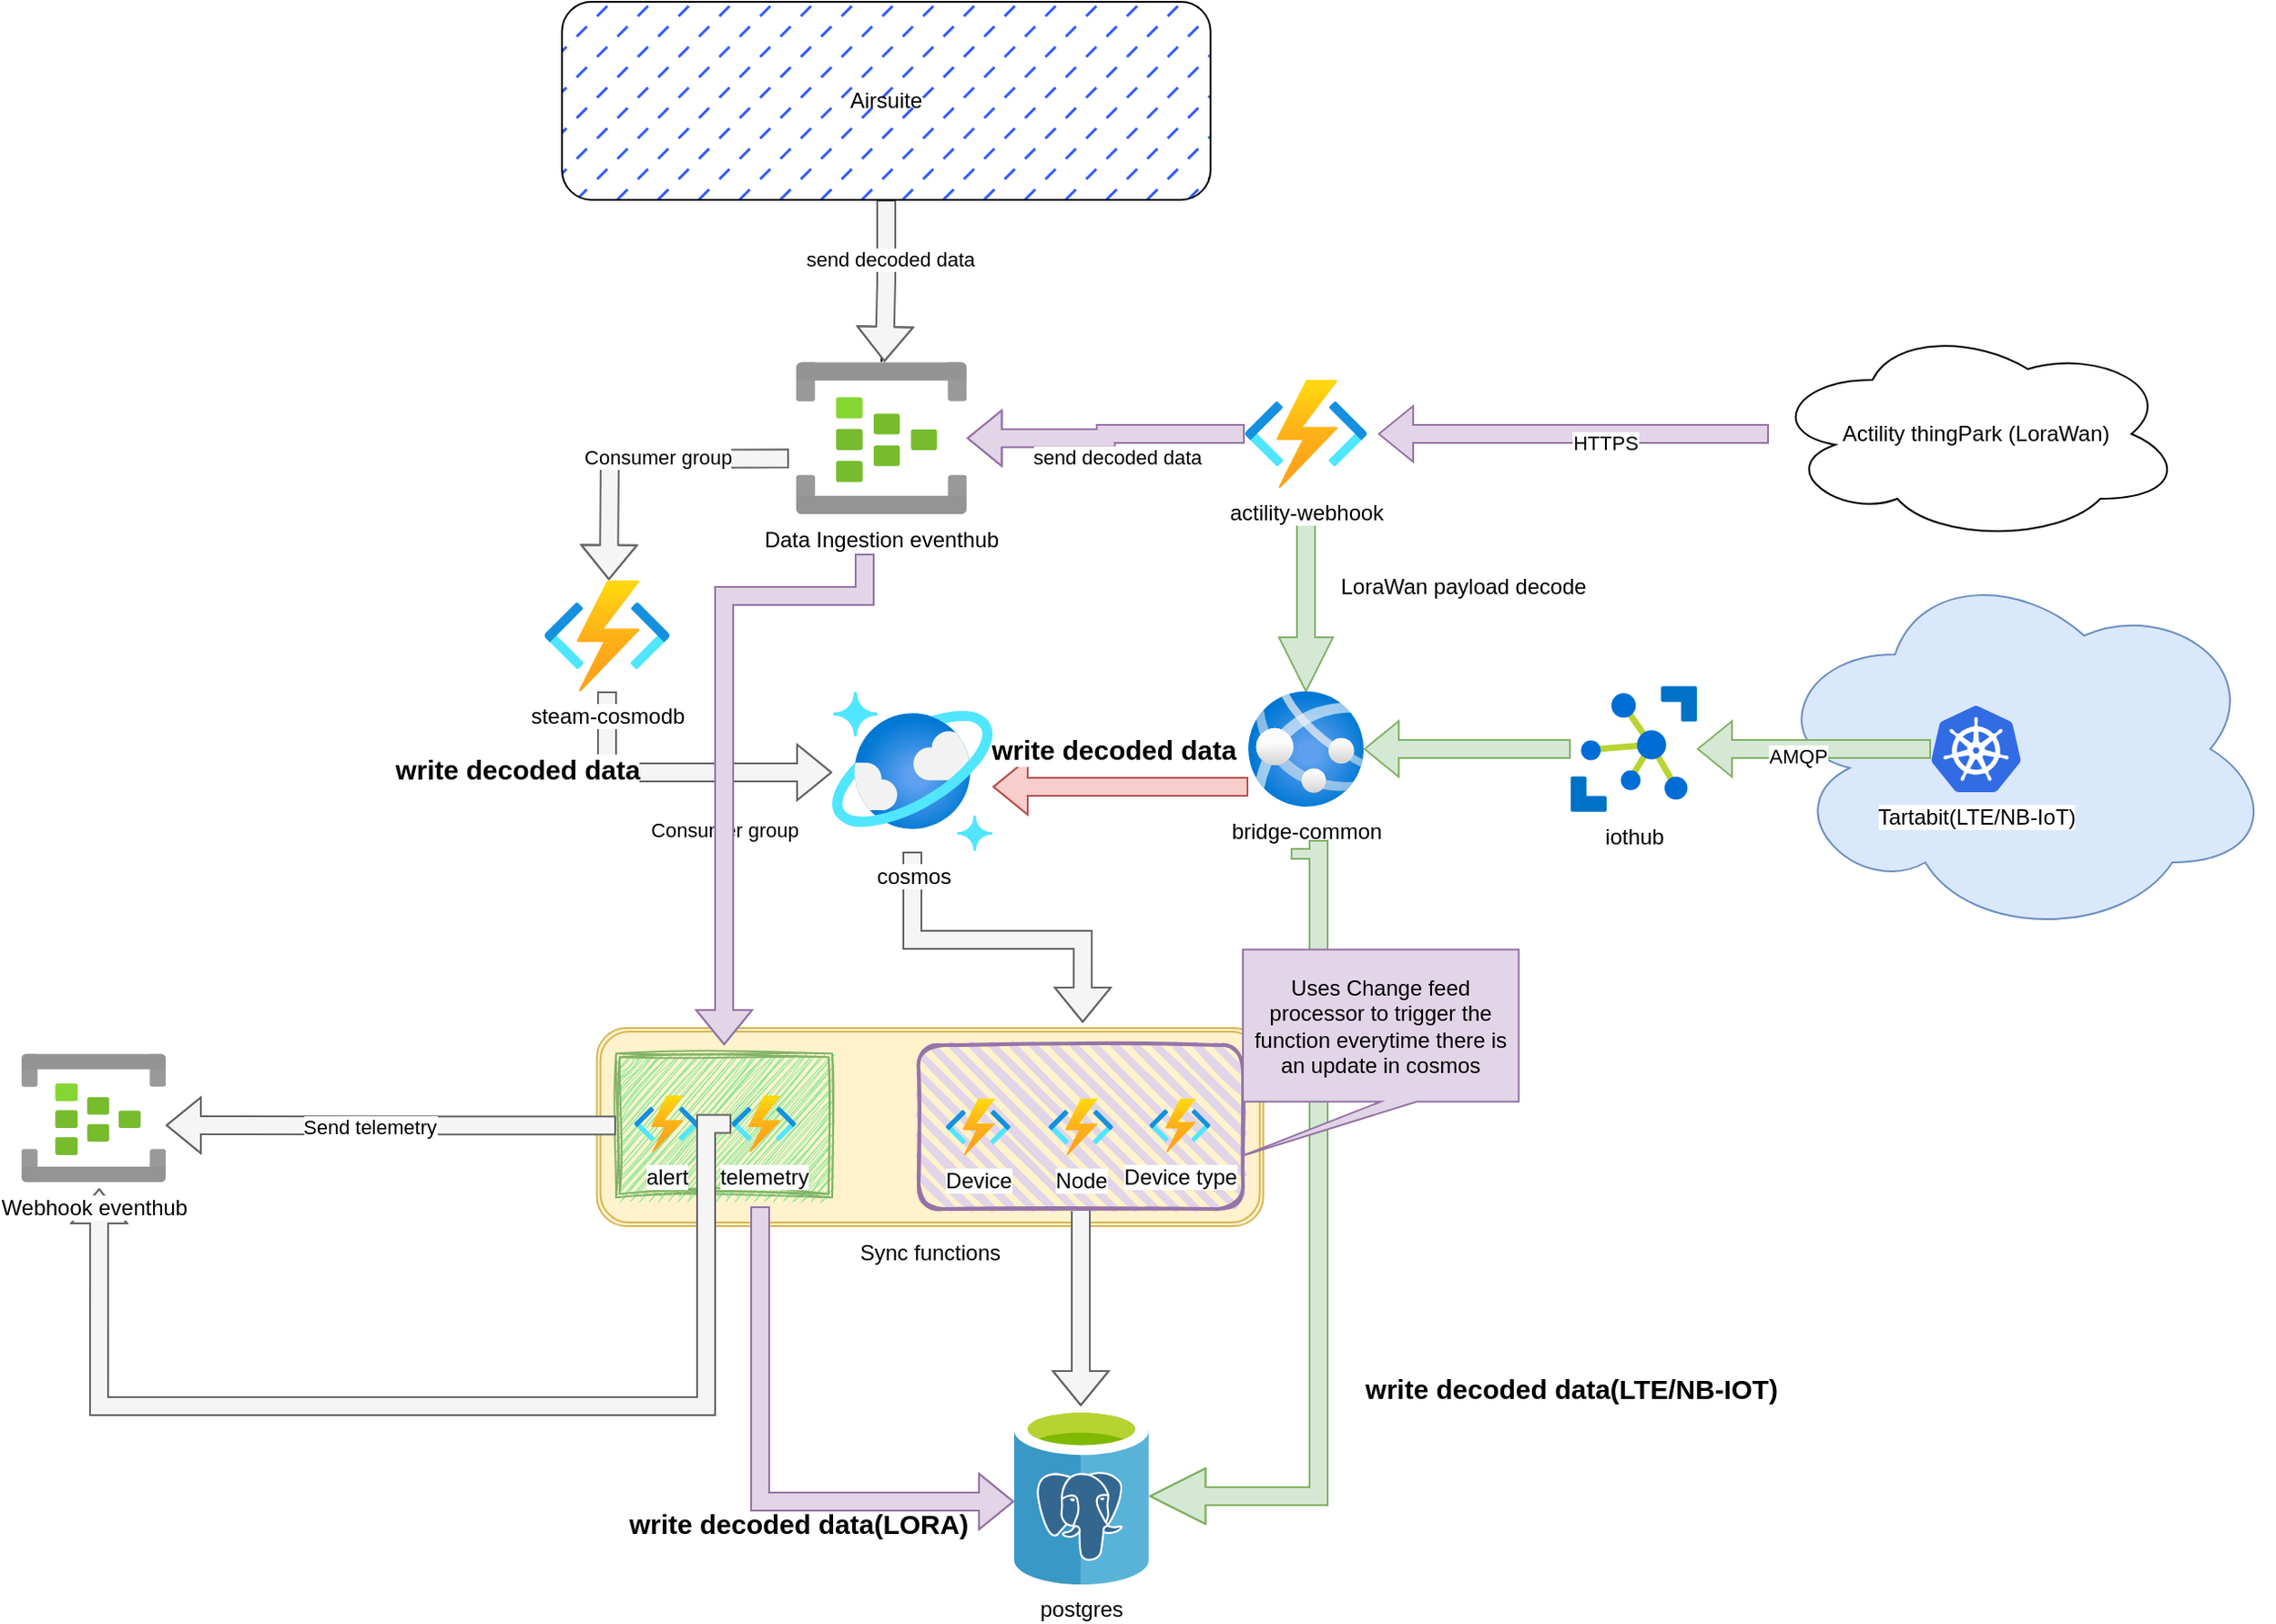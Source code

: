 <mxfile version="24.3.1" type="github">
  <diagram name="Page-1" id="HTUhq75xzCdrkmpdIbcB">
    <mxGraphModel dx="2142" dy="769" grid="1" gridSize="10" guides="1" tooltips="1" connect="1" arrows="1" fold="1" page="1" pageScale="1" pageWidth="850" pageHeight="1100" math="0" shadow="0">
      <root>
        <mxCell id="0" />
        <mxCell id="1" parent="0" />
        <mxCell id="mnNxy6jQzhcaSt8DhOdr-73" value="" style="shape=ext;double=1;rounded=1;whiteSpace=wrap;html=1;fillColor=#fff2cc;strokeColor=#d6b656;" vertex="1" parent="1">
          <mxGeometry x="9.33" y="720" width="370" height="110" as="geometry" />
        </mxCell>
        <mxCell id="mnNxy6jQzhcaSt8DhOdr-103" style="edgeStyle=orthogonalEdgeStyle;rounded=0;orthogonalLoop=1;jettySize=auto;html=1;exitX=0.75;exitY=1;exitDx=0;exitDy=0;" edge="1" parent="1" source="mnNxy6jQzhcaSt8DhOdr-94">
          <mxGeometry relative="1" as="geometry">
            <mxPoint x="110" y="814" as="targetPoint" />
          </mxGeometry>
        </mxCell>
        <mxCell id="mnNxy6jQzhcaSt8DhOdr-94" value="" style="shape=ext;double=1;rounded=0;whiteSpace=wrap;html=1;fillColor=#79E896;fillStyle=auto;strokeColor=#82b366;arcSize=7;sketch=1;curveFitting=1;jiggle=2;" vertex="1" parent="1">
          <mxGeometry x="20.0" y="734.12" width="120" height="80" as="geometry" />
        </mxCell>
        <mxCell id="mnNxy6jQzhcaSt8DhOdr-87" style="edgeStyle=orthogonalEdgeStyle;rounded=0;orthogonalLoop=1;jettySize=auto;html=1;entryX=0.729;entryY=-0.027;entryDx=0;entryDy=0;entryPerimeter=0;shape=flexArrow;fillColor=#f5f5f5;strokeColor=#666666;" edge="1" parent="1" source="mnNxy6jQzhcaSt8DhOdr-5" target="mnNxy6jQzhcaSt8DhOdr-73">
          <mxGeometry relative="1" as="geometry" />
        </mxCell>
        <mxCell id="mnNxy6jQzhcaSt8DhOdr-88" style="edgeStyle=orthogonalEdgeStyle;rounded=0;orthogonalLoop=1;jettySize=auto;html=1;shape=flexArrow;fillColor=#f5f5f5;strokeColor=#666666;" edge="1" parent="1" source="mnNxy6jQzhcaSt8DhOdr-82" target="mnNxy6jQzhcaSt8DhOdr-6">
          <mxGeometry relative="1" as="geometry">
            <Array as="points">
              <mxPoint x="278" y="880" />
              <mxPoint x="278" y="880" />
            </Array>
          </mxGeometry>
        </mxCell>
        <mxCell id="mnNxy6jQzhcaSt8DhOdr-82" value="" style="rounded=1;whiteSpace=wrap;html=1;strokeWidth=2;fillWeight=4;hachureGap=8;hachureAngle=45;fillColor=#e1d5e7;sketch=1;strokeColor=#9673a6;" vertex="1" parent="1">
          <mxGeometry x="188" y="729.56" width="180" height="90.88" as="geometry" />
        </mxCell>
        <mxCell id="mnNxy6jQzhcaSt8DhOdr-34" style="edgeStyle=orthogonalEdgeStyle;rounded=0;orthogonalLoop=1;jettySize=auto;html=1;fillColor=#d5e8d4;strokeColor=#82b366;shape=arrow;" edge="1" parent="1" target="mnNxy6jQzhcaSt8DhOdr-2">
          <mxGeometry relative="1" as="geometry">
            <mxPoint x="403" y="430" as="sourcePoint" />
            <mxPoint x="460" y="270" as="targetPoint" />
            <Array as="points" />
          </mxGeometry>
        </mxCell>
        <mxCell id="mnNxy6jQzhcaSt8DhOdr-14" value="" style="ellipse;shape=cloud;whiteSpace=wrap;html=1;fillColor=#dae8fc;strokeColor=#6c8ebf;" vertex="1" parent="1">
          <mxGeometry x="660" y="460" width="280" height="210" as="geometry" />
        </mxCell>
        <mxCell id="mnNxy6jQzhcaSt8DhOdr-3" style="edgeStyle=orthogonalEdgeStyle;rounded=0;orthogonalLoop=1;jettySize=auto;html=1;shape=flexArrow;fillColor=#d5e8d4;strokeColor=#82b366;" edge="1" parent="1" source="mnNxy6jQzhcaSt8DhOdr-1" target="mnNxy6jQzhcaSt8DhOdr-2">
          <mxGeometry relative="1" as="geometry" />
        </mxCell>
        <mxCell id="mnNxy6jQzhcaSt8DhOdr-1" value="iothub" style="image;sketch=0;aspect=fixed;html=1;points=[];align=center;fontSize=12;image=img/lib/mscae/Azure_IoT_Hub.svg;strokeColor=#0A0A0A;" vertex="1" parent="1">
          <mxGeometry x="550" y="530" width="70" height="70" as="geometry" />
        </mxCell>
        <mxCell id="mnNxy6jQzhcaSt8DhOdr-2" value="bridge-common" style="image;aspect=fixed;html=1;points=[];align=center;fontSize=12;image=img/lib/azure2/containers/App_Services.svg;" vertex="1" parent="1">
          <mxGeometry x="371" y="533" width="64" height="64" as="geometry" />
        </mxCell>
        <mxCell id="mnNxy6jQzhcaSt8DhOdr-92" style="edgeStyle=orthogonalEdgeStyle;rounded=0;orthogonalLoop=1;jettySize=auto;html=1;shape=flexArrow;fillColor=#f5f5f5;strokeColor=#666666;" edge="1" parent="1">
          <mxGeometry relative="1" as="geometry">
            <mxPoint x="16" y="471.24" as="targetPoint" />
            <mxPoint x="116" y="403.64" as="sourcePoint" />
          </mxGeometry>
        </mxCell>
        <mxCell id="mnNxy6jQzhcaSt8DhOdr-96" value="Consumer group" style="edgeLabel;html=1;align=center;verticalAlign=middle;resizable=0;points=[];" vertex="1" connectable="0" parent="mnNxy6jQzhcaSt8DhOdr-92">
          <mxGeometry x="-0.126" y="-1" relative="1" as="geometry">
            <mxPoint as="offset" />
          </mxGeometry>
        </mxCell>
        <mxCell id="mnNxy6jQzhcaSt8DhOdr-109" value="" style="edgeStyle=orthogonalEdgeStyle;rounded=0;orthogonalLoop=1;jettySize=auto;html=1;" edge="1" parent="1" source="mnNxy6jQzhcaSt8DhOdr-4" target="mnNxy6jQzhcaSt8DhOdr-52">
          <mxGeometry relative="1" as="geometry" />
        </mxCell>
        <mxCell id="mnNxy6jQzhcaSt8DhOdr-4" value="Data Ingestion eventhub" style="image;aspect=fixed;html=1;points=[];align=center;fontSize=12;image=img/lib/azure2/analytics/Event_Hubs.svg;" vertex="1" parent="1">
          <mxGeometry x="120" y="350" width="94.67" height="84.78" as="geometry" />
        </mxCell>
        <mxCell id="mnNxy6jQzhcaSt8DhOdr-26" style="edgeStyle=orthogonalEdgeStyle;rounded=0;orthogonalLoop=1;jettySize=auto;html=1;shape=flexArrow;fillColor=#e1d5e7;strokeColor=#9673a6;" edge="1" parent="1" source="mnNxy6jQzhcaSt8DhOdr-9" target="mnNxy6jQzhcaSt8DhOdr-4">
          <mxGeometry relative="1" as="geometry">
            <mxPoint x="150" y="440" as="targetPoint" />
          </mxGeometry>
        </mxCell>
        <mxCell id="mnNxy6jQzhcaSt8DhOdr-27" value="send decoded data" style="edgeLabel;html=1;align=center;verticalAlign=middle;resizable=0;points=[];" vertex="1" connectable="0" parent="mnNxy6jQzhcaSt8DhOdr-26">
          <mxGeometry x="0.141" y="2" relative="1" as="geometry">
            <mxPoint x="16" y="8" as="offset" />
          </mxGeometry>
        </mxCell>
        <mxCell id="mnNxy6jQzhcaSt8DhOdr-9" value="actility-webhook" style="image;aspect=fixed;html=1;points=[];align=center;fontSize=12;image=img/lib/azure2/iot/Function_Apps.svg;" vertex="1" parent="1">
          <mxGeometry x="369" y="360" width="68" height="60" as="geometry" />
        </mxCell>
        <mxCell id="mnNxy6jQzhcaSt8DhOdr-13" style="edgeStyle=orthogonalEdgeStyle;rounded=0;orthogonalLoop=1;jettySize=auto;html=1;shape=flexArrow;fillColor=#d5e8d4;strokeColor=#82b366;" edge="1" parent="1" source="mnNxy6jQzhcaSt8DhOdr-10" target="mnNxy6jQzhcaSt8DhOdr-1">
          <mxGeometry relative="1" as="geometry" />
        </mxCell>
        <mxCell id="mnNxy6jQzhcaSt8DhOdr-17" value="AMQP" style="edgeLabel;html=1;align=center;verticalAlign=middle;resizable=0;points=[];" vertex="1" connectable="0" parent="mnNxy6jQzhcaSt8DhOdr-13">
          <mxGeometry x="0.145" y="4" relative="1" as="geometry">
            <mxPoint as="offset" />
          </mxGeometry>
        </mxCell>
        <mxCell id="mnNxy6jQzhcaSt8DhOdr-10" value="Tartabit(LTE/NB-IoT)" style="image;sketch=0;aspect=fixed;html=1;points=[];align=center;fontSize=12;image=img/lib/mscae/Kubernetes.svg;" vertex="1" parent="1">
          <mxGeometry x="750" y="541" width="50" height="48" as="geometry" />
        </mxCell>
        <mxCell id="mnNxy6jQzhcaSt8DhOdr-15" value="Actility thingPark (LoraWan)" style="ellipse;shape=cloud;whiteSpace=wrap;html=1;" vertex="1" parent="1">
          <mxGeometry x="660" y="330" width="230" height="120" as="geometry" />
        </mxCell>
        <mxCell id="mnNxy6jQzhcaSt8DhOdr-16" style="edgeStyle=orthogonalEdgeStyle;rounded=0;orthogonalLoop=1;jettySize=auto;html=1;entryX=1.088;entryY=0.5;entryDx=0;entryDy=0;entryPerimeter=0;shape=flexArrow;fillColor=#e1d5e7;strokeColor=#9673a6;" edge="1" parent="1" source="mnNxy6jQzhcaSt8DhOdr-15" target="mnNxy6jQzhcaSt8DhOdr-9">
          <mxGeometry relative="1" as="geometry" />
        </mxCell>
        <mxCell id="mnNxy6jQzhcaSt8DhOdr-18" value="HTTPS" style="edgeLabel;html=1;align=center;verticalAlign=middle;resizable=0;points=[];" vertex="1" connectable="0" parent="mnNxy6jQzhcaSt8DhOdr-16">
          <mxGeometry x="-0.163" y="5" relative="1" as="geometry">
            <mxPoint as="offset" />
          </mxGeometry>
        </mxCell>
        <mxCell id="mnNxy6jQzhcaSt8DhOdr-23" value="LoraWan payload decode" style="text;html=1;align=center;verticalAlign=middle;resizable=0;points=[];autosize=1;strokeColor=none;fillColor=none;" vertex="1" parent="1">
          <mxGeometry x="410" y="460" width="160" height="30" as="geometry" />
        </mxCell>
        <mxCell id="mnNxy6jQzhcaSt8DhOdr-37" value="Device" style="image;aspect=fixed;html=1;points=[];align=center;fontSize=12;image=img/lib/azure2/iot/Function_Apps.svg;" vertex="1" parent="1">
          <mxGeometry x="203" y="759.12" width="36" height="31.76" as="geometry" />
        </mxCell>
        <mxCell id="mnNxy6jQzhcaSt8DhOdr-53" style="edgeStyle=orthogonalEdgeStyle;rounded=0;orthogonalLoop=1;jettySize=auto;html=1;shape=flexArrow;fillColor=#f5f5f5;strokeColor=#666666;" edge="1" parent="1" source="mnNxy6jQzhcaSt8DhOdr-52">
          <mxGeometry relative="1" as="geometry">
            <mxPoint x="169" y="350" as="targetPoint" />
          </mxGeometry>
        </mxCell>
        <mxCell id="mnNxy6jQzhcaSt8DhOdr-60" value="send decoded data" style="edgeLabel;html=1;align=center;verticalAlign=middle;resizable=0;points=[];" vertex="1" connectable="0" parent="mnNxy6jQzhcaSt8DhOdr-53">
          <mxGeometry x="-0.271" y="2" relative="1" as="geometry">
            <mxPoint as="offset" />
          </mxGeometry>
        </mxCell>
        <mxCell id="mnNxy6jQzhcaSt8DhOdr-52" value="Airsuite" style="rounded=1;whiteSpace=wrap;html=1;gradientColor=none;fillStyle=dashed;fillColor=#335CFF;" vertex="1" parent="1">
          <mxGeometry x="-10" y="150" width="360" height="110" as="geometry" />
        </mxCell>
        <mxCell id="mnNxy6jQzhcaSt8DhOdr-63" value="" style="edgeStyle=orthogonalEdgeStyle;rounded=0;orthogonalLoop=1;jettySize=auto;html=1;shape=flexArrow;fillColor=#f8cecc;strokeColor=#b85450;" edge="1" parent="1" source="mnNxy6jQzhcaSt8DhOdr-2" target="mnNxy6jQzhcaSt8DhOdr-5">
          <mxGeometry relative="1" as="geometry">
            <mxPoint x="400" y="597" as="sourcePoint" />
            <mxPoint x="-45" y="646" as="targetPoint" />
            <Array as="points">
              <mxPoint x="340" y="586" />
              <mxPoint x="340" y="586" />
            </Array>
          </mxGeometry>
        </mxCell>
        <mxCell id="mnNxy6jQzhcaSt8DhOdr-65" value="&lt;b&gt;write decoded data&lt;/b&gt;" style="edgeLabel;html=1;align=center;verticalAlign=middle;resizable=0;points=[];fontSize=15;" vertex="1" connectable="0" parent="mnNxy6jQzhcaSt8DhOdr-63">
          <mxGeometry x="0.162" y="-4" relative="1" as="geometry">
            <mxPoint x="7" y="-17" as="offset" />
          </mxGeometry>
        </mxCell>
        <mxCell id="mnNxy6jQzhcaSt8DhOdr-5" value="cosmos" style="image;aspect=fixed;html=1;points=[];align=center;fontSize=12;image=img/lib/azure2/databases/Azure_Cosmos_DB.svg;" vertex="1" parent="1">
          <mxGeometry x="140" y="533" width="89" height="89" as="geometry" />
        </mxCell>
        <mxCell id="mnNxy6jQzhcaSt8DhOdr-93" style="edgeStyle=orthogonalEdgeStyle;rounded=0;orthogonalLoop=1;jettySize=auto;html=1;shape=flexArrow;fillColor=#f5f5f5;strokeColor=#666666;" edge="1" parent="1" source="mnNxy6jQzhcaSt8DhOdr-71" target="mnNxy6jQzhcaSt8DhOdr-5">
          <mxGeometry relative="1" as="geometry">
            <Array as="points">
              <mxPoint x="15" y="578" />
            </Array>
          </mxGeometry>
        </mxCell>
        <mxCell id="mnNxy6jQzhcaSt8DhOdr-71" value="steam-cosmodb" style="image;aspect=fixed;html=1;points=[];align=center;fontSize=12;image=img/lib/azure2/iot/Function_Apps.svg;" vertex="1" parent="1">
          <mxGeometry x="-20" y="471.24" width="70" height="61.76" as="geometry" />
        </mxCell>
        <mxCell id="mnNxy6jQzhcaSt8DhOdr-74" value="Sync functions" style="text;html=1;align=center;verticalAlign=middle;resizable=0;points=[];autosize=1;strokeColor=none;fillColor=none;" vertex="1" parent="1">
          <mxGeometry x="144.17" y="830" width="100" height="30" as="geometry" />
        </mxCell>
        <mxCell id="mnNxy6jQzhcaSt8DhOdr-76" value="Node" style="image;aspect=fixed;html=1;points=[];align=center;fontSize=12;image=img/lib/azure2/iot/Function_Apps.svg;" vertex="1" parent="1">
          <mxGeometry x="260" y="759.12" width="36" height="31.76" as="geometry" />
        </mxCell>
        <mxCell id="mnNxy6jQzhcaSt8DhOdr-78" value="Device type" style="image;aspect=fixed;html=1;points=[];align=center;fontSize=12;image=img/lib/azure2/iot/Function_Apps.svg;" vertex="1" parent="1">
          <mxGeometry x="315.99" y="759.12" width="34.01" height="30" as="geometry" />
        </mxCell>
        <mxCell id="mnNxy6jQzhcaSt8DhOdr-79" value="telemetry" style="image;aspect=fixed;html=1;points=[];align=center;fontSize=12;image=img/lib/azure2/iot/Function_Apps.svg;" vertex="1" parent="1">
          <mxGeometry x="84" y="757.36" width="36" height="31.76" as="geometry" />
        </mxCell>
        <mxCell id="mnNxy6jQzhcaSt8DhOdr-81" value="alert" style="image;aspect=fixed;html=1;points=[];align=center;fontSize=12;image=img/lib/azure2/iot/Function_Apps.svg;" vertex="1" parent="1">
          <mxGeometry x="30" y="757.36" width="36" height="31.76" as="geometry" />
        </mxCell>
        <mxCell id="mnNxy6jQzhcaSt8DhOdr-89" value="" style="edgeStyle=orthogonalEdgeStyle;rounded=0;orthogonalLoop=1;jettySize=auto;html=1;shape=flexArrow;fillColor=#d5e8d4;strokeColor=#82b366;width=10;endSize=9.92;" edge="1" parent="1">
          <mxGeometry relative="1" as="geometry">
            <mxPoint x="400" y="620" as="sourcePoint" />
            <mxPoint x="315.99" y="980" as="targetPoint" />
            <Array as="points">
              <mxPoint x="400" y="621" />
              <mxPoint x="410" y="621" />
              <mxPoint x="410" y="980" />
            </Array>
          </mxGeometry>
        </mxCell>
        <mxCell id="mnNxy6jQzhcaSt8DhOdr-91" value="&lt;b&gt;write decoded data(LTE/NB-IOT)&lt;br&gt;&lt;/b&gt;" style="edgeLabel;html=1;align=center;verticalAlign=middle;resizable=0;points=[];textShadow=0;labelBackgroundColor=none;fontSize=15;" vertex="1" connectable="0" parent="mnNxy6jQzhcaSt8DhOdr-89">
          <mxGeometry x="0.638" y="-2" relative="1" as="geometry">
            <mxPoint x="150" y="-58" as="offset" />
          </mxGeometry>
        </mxCell>
        <mxCell id="mnNxy6jQzhcaSt8DhOdr-6" value="postgres" style="image;sketch=0;aspect=fixed;html=1;points=[];align=center;fontSize=12;image=img/lib/mscae/Azure_Database_for_PostgreSQL_servers.svg;" vertex="1" parent="1">
          <mxGeometry x="240.75" y="930" width="75.24" height="99" as="geometry" />
        </mxCell>
        <mxCell id="mnNxy6jQzhcaSt8DhOdr-67" value="Uses Change feed processor to trigger the function everytime there is an update in cosmos" style="shape=callout;whiteSpace=wrap;html=1;perimeter=calloutPerimeter;position2=0;fillColor=#e1d5e7;strokeColor=#9673a6;" vertex="1" parent="1">
          <mxGeometry x="368" y="676.32" width="153.12" height="114.56" as="geometry" />
        </mxCell>
        <mxCell id="mnNxy6jQzhcaSt8DhOdr-95" value="&lt;b&gt;&lt;font style=&quot;font-size: 15px;&quot;&gt;write decoded data&lt;/font&gt;&lt;/b&gt;" style="edgeLabel;html=1;align=center;verticalAlign=middle;resizable=0;points=[];" vertex="1" connectable="0" parent="1">
          <mxGeometry x="-30" y="577.5" as="geometry">
            <mxPoint x="-5" y="-2" as="offset" />
          </mxGeometry>
        </mxCell>
        <mxCell id="mnNxy6jQzhcaSt8DhOdr-99" value="Consumer group" style="edgeLabel;html=1;align=center;verticalAlign=middle;resizable=0;points=[];" vertex="1" connectable="0" parent="1">
          <mxGeometry x="79.996" y="609.997" as="geometry" />
        </mxCell>
        <mxCell id="mnNxy6jQzhcaSt8DhOdr-102" style="edgeStyle=orthogonalEdgeStyle;rounded=0;orthogonalLoop=1;jettySize=auto;html=1;entryX=0.003;entryY=0.535;entryDx=0;entryDy=0;entryPerimeter=0;shape=flexArrow;fillColor=#e1d5e7;strokeColor=#9673a6;" edge="1" parent="1" target="mnNxy6jQzhcaSt8DhOdr-6">
          <mxGeometry relative="1" as="geometry">
            <mxPoint x="100" y="819" as="sourcePoint" />
            <Array as="points">
              <mxPoint x="100" y="819" />
              <mxPoint x="100" y="983" />
            </Array>
          </mxGeometry>
        </mxCell>
        <mxCell id="mnNxy6jQzhcaSt8DhOdr-104" value="&lt;b&gt;&lt;font style=&quot;font-size: 15px;&quot;&gt;write decoded data(LORA)&lt;/font&gt;&lt;/b&gt;" style="edgeLabel;html=1;align=center;verticalAlign=middle;resizable=0;points=[];textShadow=0;labelBackgroundColor=none;" vertex="1" connectable="0" parent="1">
          <mxGeometry x="410" y="890" as="geometry">
            <mxPoint x="-289" y="105" as="offset" />
          </mxGeometry>
        </mxCell>
        <mxCell id="mnNxy6jQzhcaSt8DhOdr-105" style="edgeStyle=orthogonalEdgeStyle;rounded=0;orthogonalLoop=1;jettySize=auto;html=1;entryX=1;entryY=0.557;entryDx=0;entryDy=0;entryPerimeter=0;shape=flexArrow;fillColor=#f5f5f5;strokeColor=#666666;" edge="1" parent="1" source="mnNxy6jQzhcaSt8DhOdr-94" target="mnNxy6jQzhcaSt8DhOdr-62">
          <mxGeometry relative="1" as="geometry" />
        </mxCell>
        <mxCell id="mnNxy6jQzhcaSt8DhOdr-107" value="Send telemetry" style="edgeLabel;html=1;align=center;verticalAlign=middle;resizable=0;points=[];" vertex="1" connectable="0" parent="mnNxy6jQzhcaSt8DhOdr-105">
          <mxGeometry x="0.096" y="1" relative="1" as="geometry">
            <mxPoint as="offset" />
          </mxGeometry>
        </mxCell>
        <mxCell id="mnNxy6jQzhcaSt8DhOdr-108" style="edgeStyle=orthogonalEdgeStyle;rounded=0;orthogonalLoop=1;jettySize=auto;html=1;entryX=0.538;entryY=1.045;entryDx=0;entryDy=0;entryPerimeter=0;shape=flexArrow;fillColor=#f5f5f5;strokeColor=#666666;" edge="1" parent="1" source="mnNxy6jQzhcaSt8DhOdr-79" target="mnNxy6jQzhcaSt8DhOdr-62">
          <mxGeometry relative="1" as="geometry">
            <Array as="points">
              <mxPoint x="70" y="773" />
              <mxPoint x="70" y="930" />
              <mxPoint x="-267" y="930" />
            </Array>
          </mxGeometry>
        </mxCell>
        <mxCell id="mnNxy6jQzhcaSt8DhOdr-62" value="Webhook eventhub" style="image;aspect=fixed;html=1;points=[];align=center;fontSize=12;image=img/lib/azure2/analytics/Event_Hubs.svg;" vertex="1" parent="1">
          <mxGeometry x="-310" y="734.12" width="80" height="71.65" as="geometry" />
        </mxCell>
        <mxCell id="mnNxy6jQzhcaSt8DhOdr-98" style="edgeStyle=orthogonalEdgeStyle;rounded=0;orthogonalLoop=1;jettySize=auto;html=1;exitX=0.507;exitY=1.026;exitDx=0;exitDy=0;exitPerimeter=0;shape=flexArrow;fillColor=#e1d5e7;strokeColor=#9673a6;" edge="1" parent="1">
          <mxGeometry relative="1" as="geometry">
            <mxPoint x="80" y="729.56" as="targetPoint" />
            <mxPoint x="157.998" y="456.544" as="sourcePoint" />
            <Array as="points">
              <mxPoint x="158" y="480" />
              <mxPoint x="80" y="480" />
            </Array>
          </mxGeometry>
        </mxCell>
      </root>
    </mxGraphModel>
  </diagram>
</mxfile>
